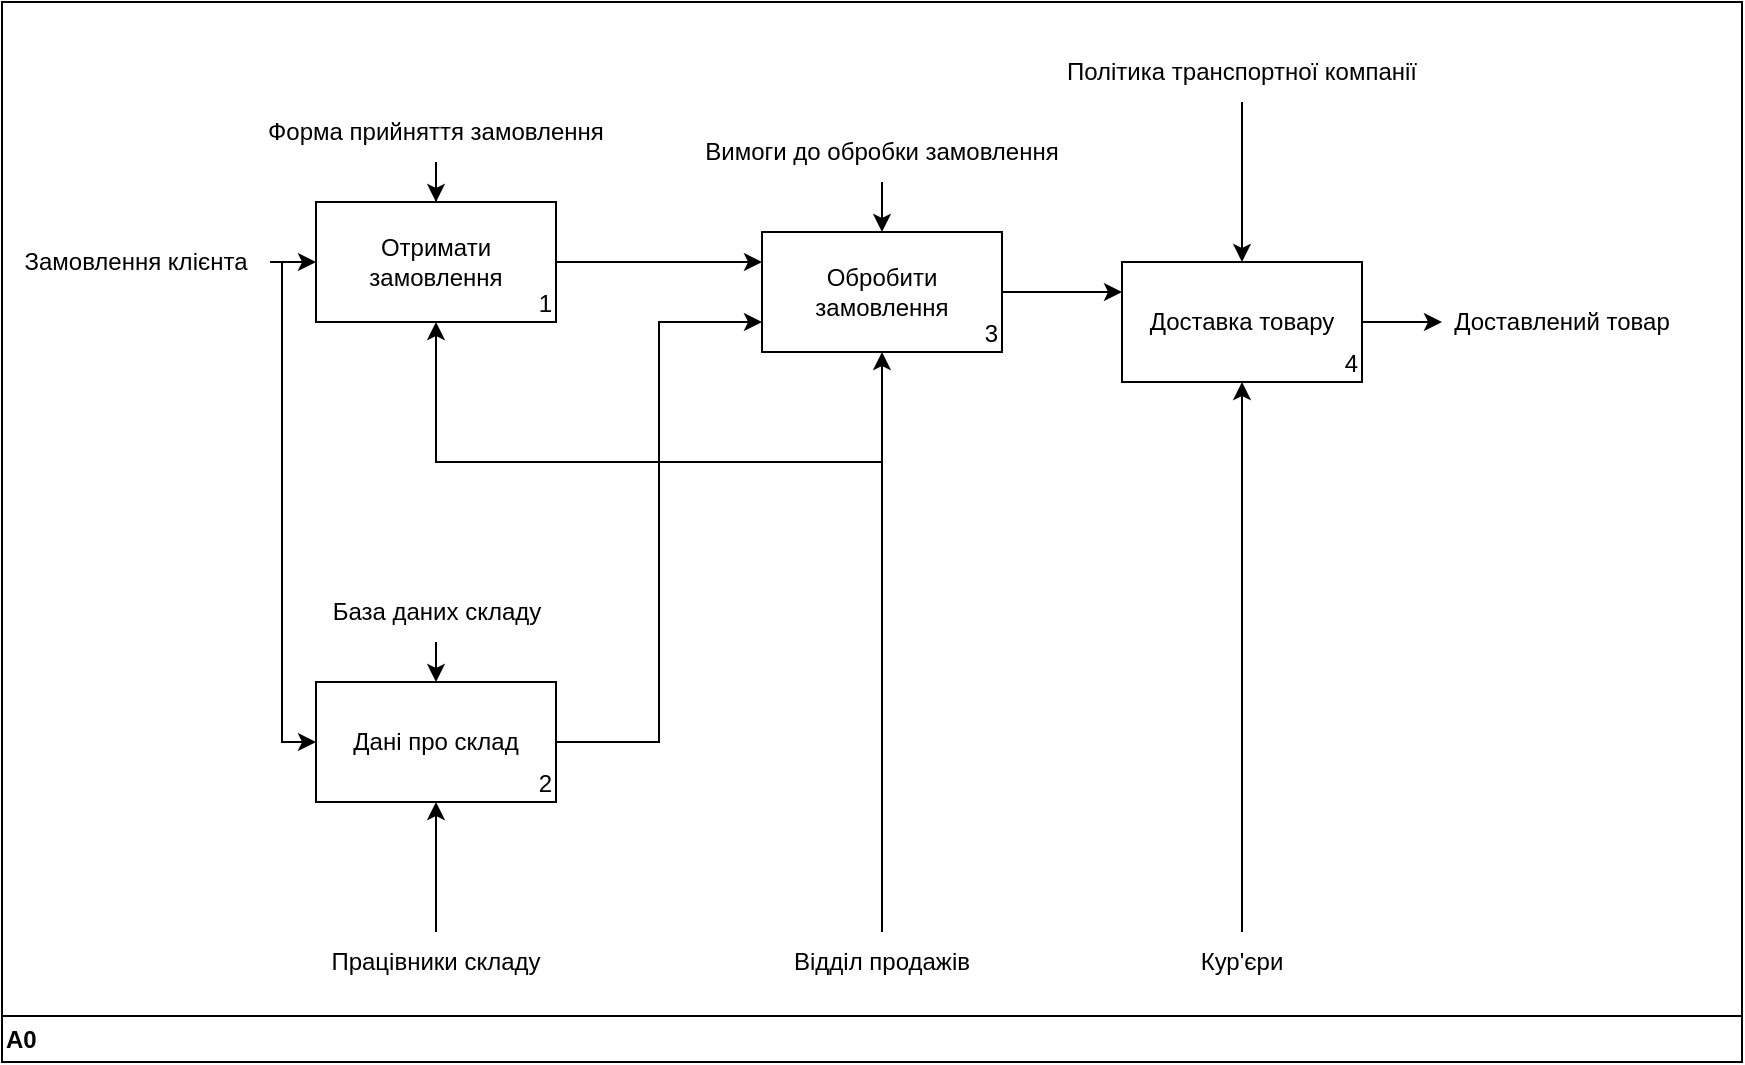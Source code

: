<mxfile version="25.0.2">
  <diagram name="Страница — 1" id="J1kC0_Oe8Ekz8Qwozpw1">
    <mxGraphModel dx="1834" dy="844" grid="1" gridSize="10" guides="1" tooltips="1" connect="1" arrows="1" fold="1" page="0" pageScale="1" pageWidth="827" pageHeight="1169" math="0" shadow="0">
      <root>
        <mxCell id="0" />
        <mxCell id="1" parent="0" />
        <mxCell id="ctl0Pf9ggWWuzBs3fEdE-3" value="А0" style="swimlane;whiteSpace=wrap;html=1;flipV=1;align=left;" parent="1" vertex="1">
          <mxGeometry x="-80" y="150" width="870" height="530" as="geometry" />
        </mxCell>
        <mxCell id="t7neWUMmeDFfK0kkXuAY-13" style="edgeStyle=orthogonalEdgeStyle;rounded=0;orthogonalLoop=1;jettySize=auto;html=1;exitX=1;exitY=0.5;exitDx=0;exitDy=0;entryX=0;entryY=0.25;entryDx=0;entryDy=0;" parent="ctl0Pf9ggWWuzBs3fEdE-3" source="ctl0Pf9ggWWuzBs3fEdE-4" target="t7neWUMmeDFfK0kkXuAY-12" edge="1">
          <mxGeometry relative="1" as="geometry" />
        </mxCell>
        <mxCell id="ctl0Pf9ggWWuzBs3fEdE-4" value="Обробити замовлення" style="rounded=0;whiteSpace=wrap;html=1;" parent="ctl0Pf9ggWWuzBs3fEdE-3" vertex="1">
          <mxGeometry x="380" y="115" width="120" height="60" as="geometry" />
        </mxCell>
        <mxCell id="t7neWUMmeDFfK0kkXuAY-4" style="edgeStyle=orthogonalEdgeStyle;rounded=0;orthogonalLoop=1;jettySize=auto;html=1;exitX=1;exitY=0.5;exitDx=0;exitDy=0;entryX=0;entryY=0.75;entryDx=0;entryDy=0;" parent="ctl0Pf9ggWWuzBs3fEdE-3" source="ctl0Pf9ggWWuzBs3fEdE-5" target="ctl0Pf9ggWWuzBs3fEdE-4" edge="1">
          <mxGeometry relative="1" as="geometry" />
        </mxCell>
        <mxCell id="ctl0Pf9ggWWuzBs3fEdE-5" value="Дані про склад" style="rounded=0;whiteSpace=wrap;html=1;" parent="ctl0Pf9ggWWuzBs3fEdE-3" vertex="1">
          <mxGeometry x="157" y="340" width="120" height="60" as="geometry" />
        </mxCell>
        <mxCell id="t7neWUMmeDFfK0kkXuAY-3" style="edgeStyle=orthogonalEdgeStyle;rounded=0;orthogonalLoop=1;jettySize=auto;html=1;exitX=1;exitY=0.5;exitDx=0;exitDy=0;entryX=0;entryY=0.25;entryDx=0;entryDy=0;" parent="ctl0Pf9ggWWuzBs3fEdE-3" source="ctl0Pf9ggWWuzBs3fEdE-12" target="ctl0Pf9ggWWuzBs3fEdE-4" edge="1">
          <mxGeometry relative="1" as="geometry" />
        </mxCell>
        <mxCell id="ctl0Pf9ggWWuzBs3fEdE-12" value="Отримати замовлення" style="rounded=0;whiteSpace=wrap;html=1;" parent="ctl0Pf9ggWWuzBs3fEdE-3" vertex="1">
          <mxGeometry x="157" y="100" width="120" height="60" as="geometry" />
        </mxCell>
        <mxCell id="ctl0Pf9ggWWuzBs3fEdE-20" style="edgeStyle=orthogonalEdgeStyle;rounded=0;orthogonalLoop=1;jettySize=auto;html=1;exitX=1;exitY=0.5;exitDx=0;exitDy=0;entryX=0;entryY=0.5;entryDx=0;entryDy=0;" parent="ctl0Pf9ggWWuzBs3fEdE-3" source="ctl0Pf9ggWWuzBs3fEdE-15" target="ctl0Pf9ggWWuzBs3fEdE-12" edge="1">
          <mxGeometry relative="1" as="geometry" />
        </mxCell>
        <mxCell id="ctl0Pf9ggWWuzBs3fEdE-22" style="edgeStyle=orthogonalEdgeStyle;rounded=0;orthogonalLoop=1;jettySize=auto;html=1;exitX=1;exitY=0.5;exitDx=0;exitDy=0;entryX=0;entryY=0.5;entryDx=0;entryDy=0;" parent="ctl0Pf9ggWWuzBs3fEdE-3" source="ctl0Pf9ggWWuzBs3fEdE-15" target="ctl0Pf9ggWWuzBs3fEdE-5" edge="1">
          <mxGeometry relative="1" as="geometry">
            <Array as="points">
              <mxPoint x="140" y="130" />
              <mxPoint x="140" y="370" />
            </Array>
          </mxGeometry>
        </mxCell>
        <mxCell id="ctl0Pf9ggWWuzBs3fEdE-15" value="Замовлення клієнта" style="text;html=1;align=center;verticalAlign=middle;whiteSpace=wrap;rounded=0;" parent="ctl0Pf9ggWWuzBs3fEdE-3" vertex="1">
          <mxGeometry y="115" width="134" height="30" as="geometry" />
        </mxCell>
        <mxCell id="ctl0Pf9ggWWuzBs3fEdE-18" style="edgeStyle=orthogonalEdgeStyle;rounded=0;orthogonalLoop=1;jettySize=auto;html=1;exitX=0.5;exitY=1;exitDx=0;exitDy=0;" parent="ctl0Pf9ggWWuzBs3fEdE-3" source="ctl0Pf9ggWWuzBs3fEdE-16" target="ctl0Pf9ggWWuzBs3fEdE-12" edge="1">
          <mxGeometry relative="1" as="geometry" />
        </mxCell>
        <mxCell id="ctl0Pf9ggWWuzBs3fEdE-16" value="Форма прийняття замовлення" style="text;html=1;align=center;verticalAlign=middle;whiteSpace=wrap;rounded=0;" parent="ctl0Pf9ggWWuzBs3fEdE-3" vertex="1">
          <mxGeometry x="110" y="50" width="214" height="30" as="geometry" />
        </mxCell>
        <mxCell id="ctl0Pf9ggWWuzBs3fEdE-23" style="edgeStyle=orthogonalEdgeStyle;rounded=0;orthogonalLoop=1;jettySize=auto;html=1;exitX=0.5;exitY=0;exitDx=0;exitDy=0;entryX=0.5;entryY=1;entryDx=0;entryDy=0;" parent="ctl0Pf9ggWWuzBs3fEdE-3" source="ctl0Pf9ggWWuzBs3fEdE-21" target="ctl0Pf9ggWWuzBs3fEdE-5" edge="1">
          <mxGeometry relative="1" as="geometry" />
        </mxCell>
        <mxCell id="ctl0Pf9ggWWuzBs3fEdE-21" value="Працівники складу" style="text;html=1;align=center;verticalAlign=middle;whiteSpace=wrap;rounded=0;" parent="ctl0Pf9ggWWuzBs3fEdE-3" vertex="1">
          <mxGeometry x="145" y="465" width="144" height="30" as="geometry" />
        </mxCell>
        <mxCell id="t7neWUMmeDFfK0kkXuAY-2" style="edgeStyle=orthogonalEdgeStyle;rounded=0;orthogonalLoop=1;jettySize=auto;html=1;exitX=0.5;exitY=1;exitDx=0;exitDy=0;entryX=0.5;entryY=0;entryDx=0;entryDy=0;" parent="ctl0Pf9ggWWuzBs3fEdE-3" source="t7neWUMmeDFfK0kkXuAY-1" target="ctl0Pf9ggWWuzBs3fEdE-5" edge="1">
          <mxGeometry relative="1" as="geometry" />
        </mxCell>
        <mxCell id="t7neWUMmeDFfK0kkXuAY-1" value="База даних складу" style="text;html=1;align=center;verticalAlign=middle;whiteSpace=wrap;rounded=0;" parent="ctl0Pf9ggWWuzBs3fEdE-3" vertex="1">
          <mxGeometry x="150.5" y="290" width="133" height="30" as="geometry" />
        </mxCell>
        <mxCell id="t7neWUMmeDFfK0kkXuAY-8" style="edgeStyle=orthogonalEdgeStyle;rounded=0;orthogonalLoop=1;jettySize=auto;html=1;exitX=0.5;exitY=0;exitDx=0;exitDy=0;entryX=0.5;entryY=1;entryDx=0;entryDy=0;" parent="ctl0Pf9ggWWuzBs3fEdE-3" source="t7neWUMmeDFfK0kkXuAY-5" target="ctl0Pf9ggWWuzBs3fEdE-4" edge="1">
          <mxGeometry relative="1" as="geometry" />
        </mxCell>
        <mxCell id="t7neWUMmeDFfK0kkXuAY-9" style="edgeStyle=orthogonalEdgeStyle;rounded=0;orthogonalLoop=1;jettySize=auto;html=1;exitX=0.5;exitY=0;exitDx=0;exitDy=0;" parent="ctl0Pf9ggWWuzBs3fEdE-3" source="t7neWUMmeDFfK0kkXuAY-5" target="ctl0Pf9ggWWuzBs3fEdE-12" edge="1">
          <mxGeometry relative="1" as="geometry">
            <Array as="points">
              <mxPoint x="440" y="230" />
              <mxPoint x="217" y="230" />
            </Array>
          </mxGeometry>
        </mxCell>
        <mxCell id="t7neWUMmeDFfK0kkXuAY-5" value="Відділ продажів" style="text;html=1;align=center;verticalAlign=middle;whiteSpace=wrap;rounded=0;" parent="ctl0Pf9ggWWuzBs3fEdE-3" vertex="1">
          <mxGeometry x="390" y="465" width="100" height="30" as="geometry" />
        </mxCell>
        <mxCell id="t7neWUMmeDFfK0kkXuAY-11" style="edgeStyle=orthogonalEdgeStyle;rounded=0;orthogonalLoop=1;jettySize=auto;html=1;exitX=0.5;exitY=1;exitDx=0;exitDy=0;" parent="ctl0Pf9ggWWuzBs3fEdE-3" source="t7neWUMmeDFfK0kkXuAY-10" target="ctl0Pf9ggWWuzBs3fEdE-4" edge="1">
          <mxGeometry relative="1" as="geometry" />
        </mxCell>
        <mxCell id="t7neWUMmeDFfK0kkXuAY-10" value="Вимоги до обробки замовлення" style="text;html=1;align=center;verticalAlign=middle;whiteSpace=wrap;rounded=0;" parent="ctl0Pf9ggWWuzBs3fEdE-3" vertex="1">
          <mxGeometry x="333" y="60" width="214" height="30" as="geometry" />
        </mxCell>
        <mxCell id="e8HMfQa918UG6AFryH-M-1" style="edgeStyle=orthogonalEdgeStyle;rounded=0;orthogonalLoop=1;jettySize=auto;html=1;exitX=1;exitY=0.5;exitDx=0;exitDy=0;entryX=0;entryY=0.5;entryDx=0;entryDy=0;" parent="ctl0Pf9ggWWuzBs3fEdE-3" source="t7neWUMmeDFfK0kkXuAY-12" target="t7neWUMmeDFfK0kkXuAY-17" edge="1">
          <mxGeometry relative="1" as="geometry" />
        </mxCell>
        <mxCell id="t7neWUMmeDFfK0kkXuAY-12" value="Доставка товару" style="rounded=0;whiteSpace=wrap;html=1;" parent="ctl0Pf9ggWWuzBs3fEdE-3" vertex="1">
          <mxGeometry x="560" y="130" width="120" height="60" as="geometry" />
        </mxCell>
        <mxCell id="t7neWUMmeDFfK0kkXuAY-16" style="edgeStyle=orthogonalEdgeStyle;rounded=0;orthogonalLoop=1;jettySize=auto;html=1;exitX=0.5;exitY=0;exitDx=0;exitDy=0;" parent="ctl0Pf9ggWWuzBs3fEdE-3" source="t7neWUMmeDFfK0kkXuAY-15" target="t7neWUMmeDFfK0kkXuAY-12" edge="1">
          <mxGeometry relative="1" as="geometry" />
        </mxCell>
        <mxCell id="t7neWUMmeDFfK0kkXuAY-15" value="Кур&#39;єри" style="text;html=1;align=center;verticalAlign=middle;whiteSpace=wrap;rounded=0;" parent="ctl0Pf9ggWWuzBs3fEdE-3" vertex="1">
          <mxGeometry x="540" y="465" width="160" height="30" as="geometry" />
        </mxCell>
        <mxCell id="t7neWUMmeDFfK0kkXuAY-17" value="Доставлений товар" style="text;html=1;align=center;verticalAlign=middle;whiteSpace=wrap;rounded=0;" parent="ctl0Pf9ggWWuzBs3fEdE-3" vertex="1">
          <mxGeometry x="720" y="145" width="120" height="30" as="geometry" />
        </mxCell>
        <mxCell id="t7neWUMmeDFfK0kkXuAY-22" style="edgeStyle=orthogonalEdgeStyle;rounded=0;orthogonalLoop=1;jettySize=auto;html=1;exitX=0.5;exitY=1;exitDx=0;exitDy=0;" parent="ctl0Pf9ggWWuzBs3fEdE-3" source="t7neWUMmeDFfK0kkXuAY-21" target="t7neWUMmeDFfK0kkXuAY-12" edge="1">
          <mxGeometry relative="1" as="geometry" />
        </mxCell>
        <mxCell id="t7neWUMmeDFfK0kkXuAY-21" value="Політика транспортної компанії" style="text;html=1;align=center;verticalAlign=middle;whiteSpace=wrap;rounded=0;" parent="ctl0Pf9ggWWuzBs3fEdE-3" vertex="1">
          <mxGeometry x="525" y="20" width="190" height="30" as="geometry" />
        </mxCell>
        <mxCell id="t7neWUMmeDFfK0kkXuAY-23" value="1" style="text;html=1;align=right;verticalAlign=bottom;whiteSpace=wrap;rounded=0;" parent="ctl0Pf9ggWWuzBs3fEdE-3" vertex="1">
          <mxGeometry x="217" y="130" width="60" height="30" as="geometry" />
        </mxCell>
        <mxCell id="t7neWUMmeDFfK0kkXuAY-24" value="2" style="text;html=1;align=right;verticalAlign=bottom;whiteSpace=wrap;rounded=0;" parent="ctl0Pf9ggWWuzBs3fEdE-3" vertex="1">
          <mxGeometry x="217" y="370" width="60" height="30" as="geometry" />
        </mxCell>
        <mxCell id="t7neWUMmeDFfK0kkXuAY-25" value="3" style="text;html=1;align=right;verticalAlign=bottom;whiteSpace=wrap;rounded=0;" parent="ctl0Pf9ggWWuzBs3fEdE-3" vertex="1">
          <mxGeometry x="440" y="145" width="60" height="30" as="geometry" />
        </mxCell>
        <mxCell id="t7neWUMmeDFfK0kkXuAY-26" value="4" style="text;html=1;align=right;verticalAlign=bottom;whiteSpace=wrap;rounded=0;" parent="ctl0Pf9ggWWuzBs3fEdE-3" vertex="1">
          <mxGeometry x="620" y="160" width="60" height="30" as="geometry" />
        </mxCell>
      </root>
    </mxGraphModel>
  </diagram>
</mxfile>
